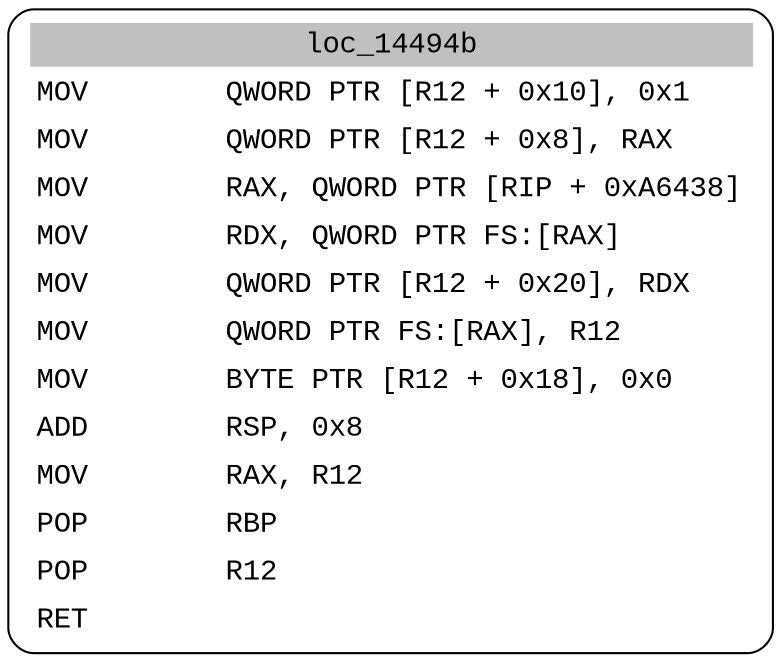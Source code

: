 digraph asm_graph {
1941 [
shape="Mrecord" fontname="Courier New"label =<<table border="0" cellborder="0" cellpadding="3"><tr><td align="center" colspan="2" bgcolor="grey">loc_14494b</td></tr><tr><td align="left">MOV        QWORD PTR [R12 + 0x10], 0x1</td></tr><tr><td align="left">MOV        QWORD PTR [R12 + 0x8], RAX</td></tr><tr><td align="left">MOV        RAX, QWORD PTR [RIP + 0xA6438]</td></tr><tr><td align="left">MOV        RDX, QWORD PTR FS:[RAX]</td></tr><tr><td align="left">MOV        QWORD PTR [R12 + 0x20], RDX</td></tr><tr><td align="left">MOV        QWORD PTR FS:[RAX], R12</td></tr><tr><td align="left">MOV        BYTE PTR [R12 + 0x18], 0x0</td></tr><tr><td align="left">ADD        RSP, 0x8</td></tr><tr><td align="left">MOV        RAX, R12</td></tr><tr><td align="left">POP        RBP</td></tr><tr><td align="left">POP        R12</td></tr><tr><td align="left">RET        </td></tr></table>> ];
}